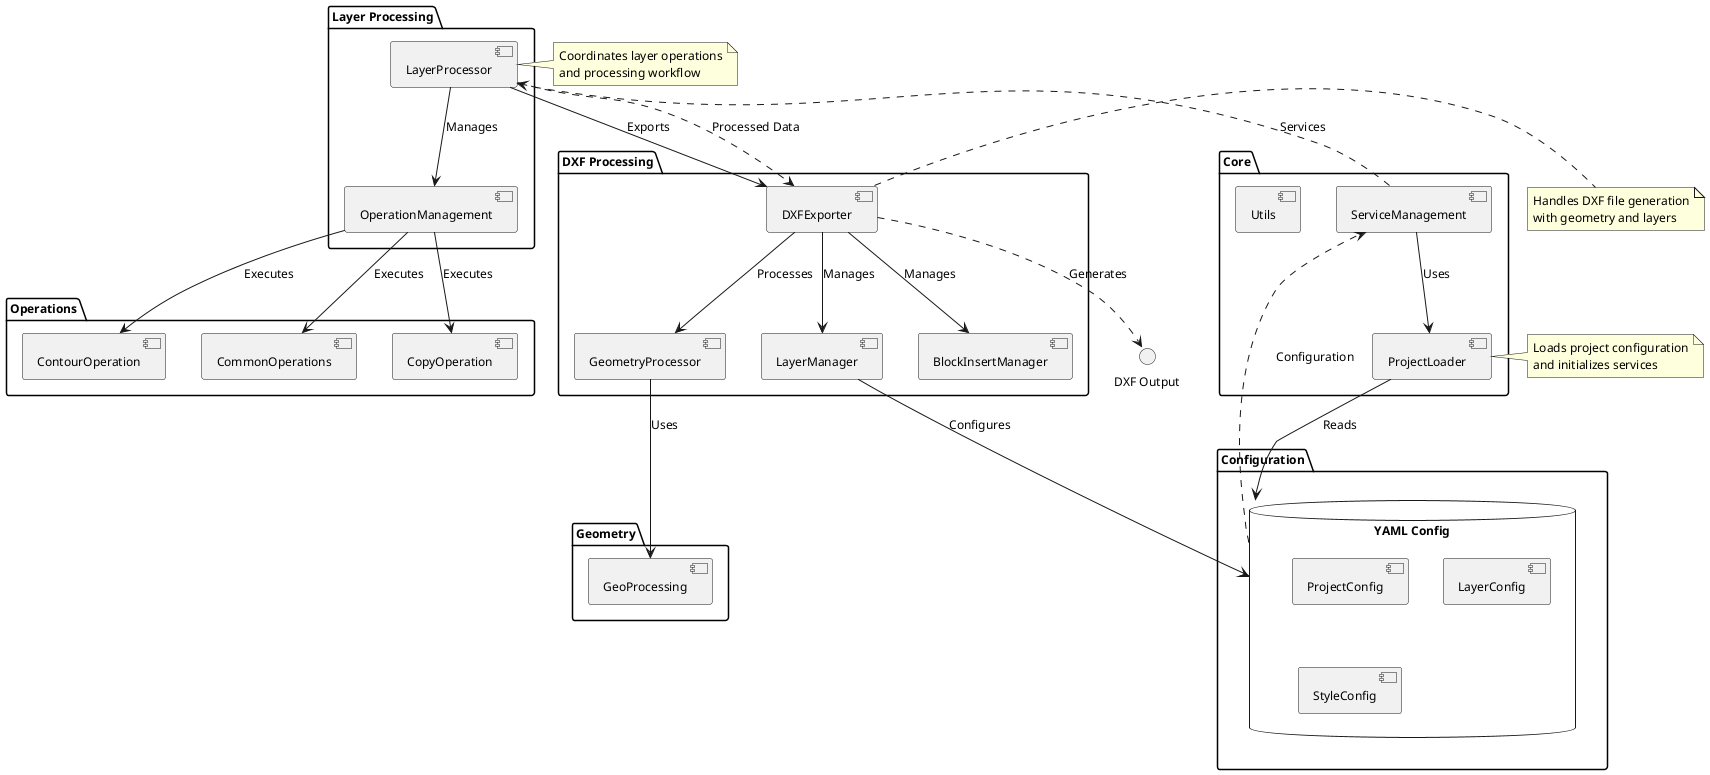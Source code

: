 @startuml Python-ACAD-Tools Code Flow

skinparam componentStyle uml2
skinparam backgroundColor white
skinparam defaultFontName Arial
skinparam defaultFontSize 12

package "Core" {
    [ProjectLoader] as PL
    [ServiceManagement] as SM
    [Utils] as UT
}

package "Layer Processing" {
    [LayerProcessor] as LP
    [OperationManagement] as OM
}

package "Operations" {
    [CopyOperation] as CO
    [ContourOperation] as CNO
    [CommonOperations] as CMO
}

package "DXF Processing" {
    [DXFExporter] as DE
    [GeometryProcessor] as GP
    [LayerManager] as LM
    [BlockInsertManager] as BIM
}

package "Geometry" {
    [GeoProcessing] as GEO
}

package "Configuration" {
    database "YAML Config" as YC {
        [ProjectConfig]
        [LayerConfig]
        [StyleConfig]
    }
}

' Flow connections
PL --> YC : Reads
SM --> PL : Uses
LP --> OM : Manages
OM --> CO : Executes
OM --> CNO : Executes
OM --> CMO : Executes

LP --> DE : Exports
DE --> GP : Processes
DE --> LM : Manages
DE --> BIM : Manages

GP --> GEO : Uses
LM --> YC : Configures

' Data flow
YC ..> SM : Configuration
SM ..> LP : Services
LP ..> DE : Processed Data
DE ..> "DXF Output" : Generates

note right of PL
  Loads project configuration
  and initializes services
end note

note right of LP
  Coordinates layer operations
  and processing workflow
end note

note right of DE
  Handles DXF file generation
  with geometry and layers
end note

@enduml 